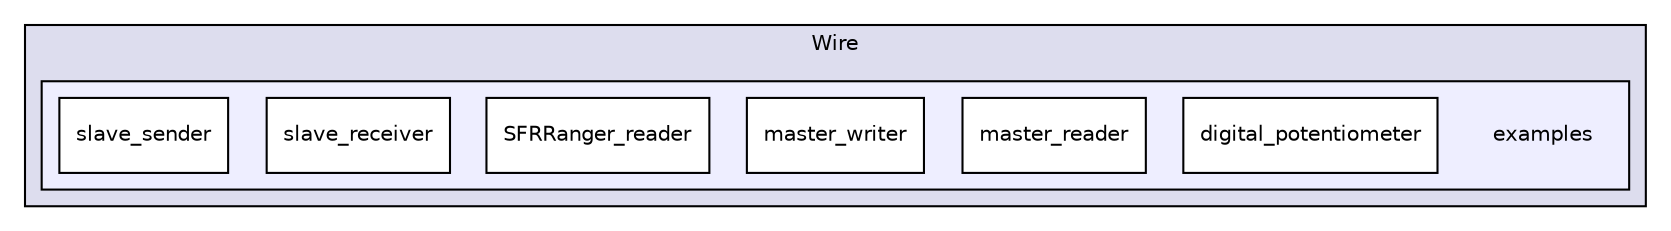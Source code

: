 digraph "Arduino/Libraries/Wire/examples" {
  compound=true
  node [ fontsize="10", fontname="Helvetica"];
  edge [ labelfontsize="10", labelfontname="Helvetica"];
  subgraph clusterdir_1b0f1419218e07baff219bd9e7452645 {
    graph [ bgcolor="#ddddee", pencolor="black", label="Wire" fontname="Helvetica", fontsize="10", URL="dir_1b0f1419218e07baff219bd9e7452645.html"]
  subgraph clusterdir_645b4aab1957ceb4557ae254e9319172 {
    graph [ bgcolor="#eeeeff", pencolor="black", label="" URL="dir_645b4aab1957ceb4557ae254e9319172.html"];
    dir_645b4aab1957ceb4557ae254e9319172 [shape=plaintext label="examples"];
    dir_e2c042ef3ff45b1b8be488ec17eab96d [shape=box label="digital_potentiometer" color="black" fillcolor="white" style="filled" URL="dir_e2c042ef3ff45b1b8be488ec17eab96d.html"];
    dir_52298cb9b8054fd280b01f0c337bf713 [shape=box label="master_reader" color="black" fillcolor="white" style="filled" URL="dir_52298cb9b8054fd280b01f0c337bf713.html"];
    dir_9feefe6fbafff4dc44b0d87b59970c78 [shape=box label="master_writer" color="black" fillcolor="white" style="filled" URL="dir_9feefe6fbafff4dc44b0d87b59970c78.html"];
    dir_62490652b0f2f3ca1addb1266f98658c [shape=box label="SFRRanger_reader" color="black" fillcolor="white" style="filled" URL="dir_62490652b0f2f3ca1addb1266f98658c.html"];
    dir_cdb08325f1a9f79355d7f45ed2e02a65 [shape=box label="slave_receiver" color="black" fillcolor="white" style="filled" URL="dir_cdb08325f1a9f79355d7f45ed2e02a65.html"];
    dir_296ed0f7e945d68e8f1a9e6aef9b7e66 [shape=box label="slave_sender" color="black" fillcolor="white" style="filled" URL="dir_296ed0f7e945d68e8f1a9e6aef9b7e66.html"];
  }
  }
}
